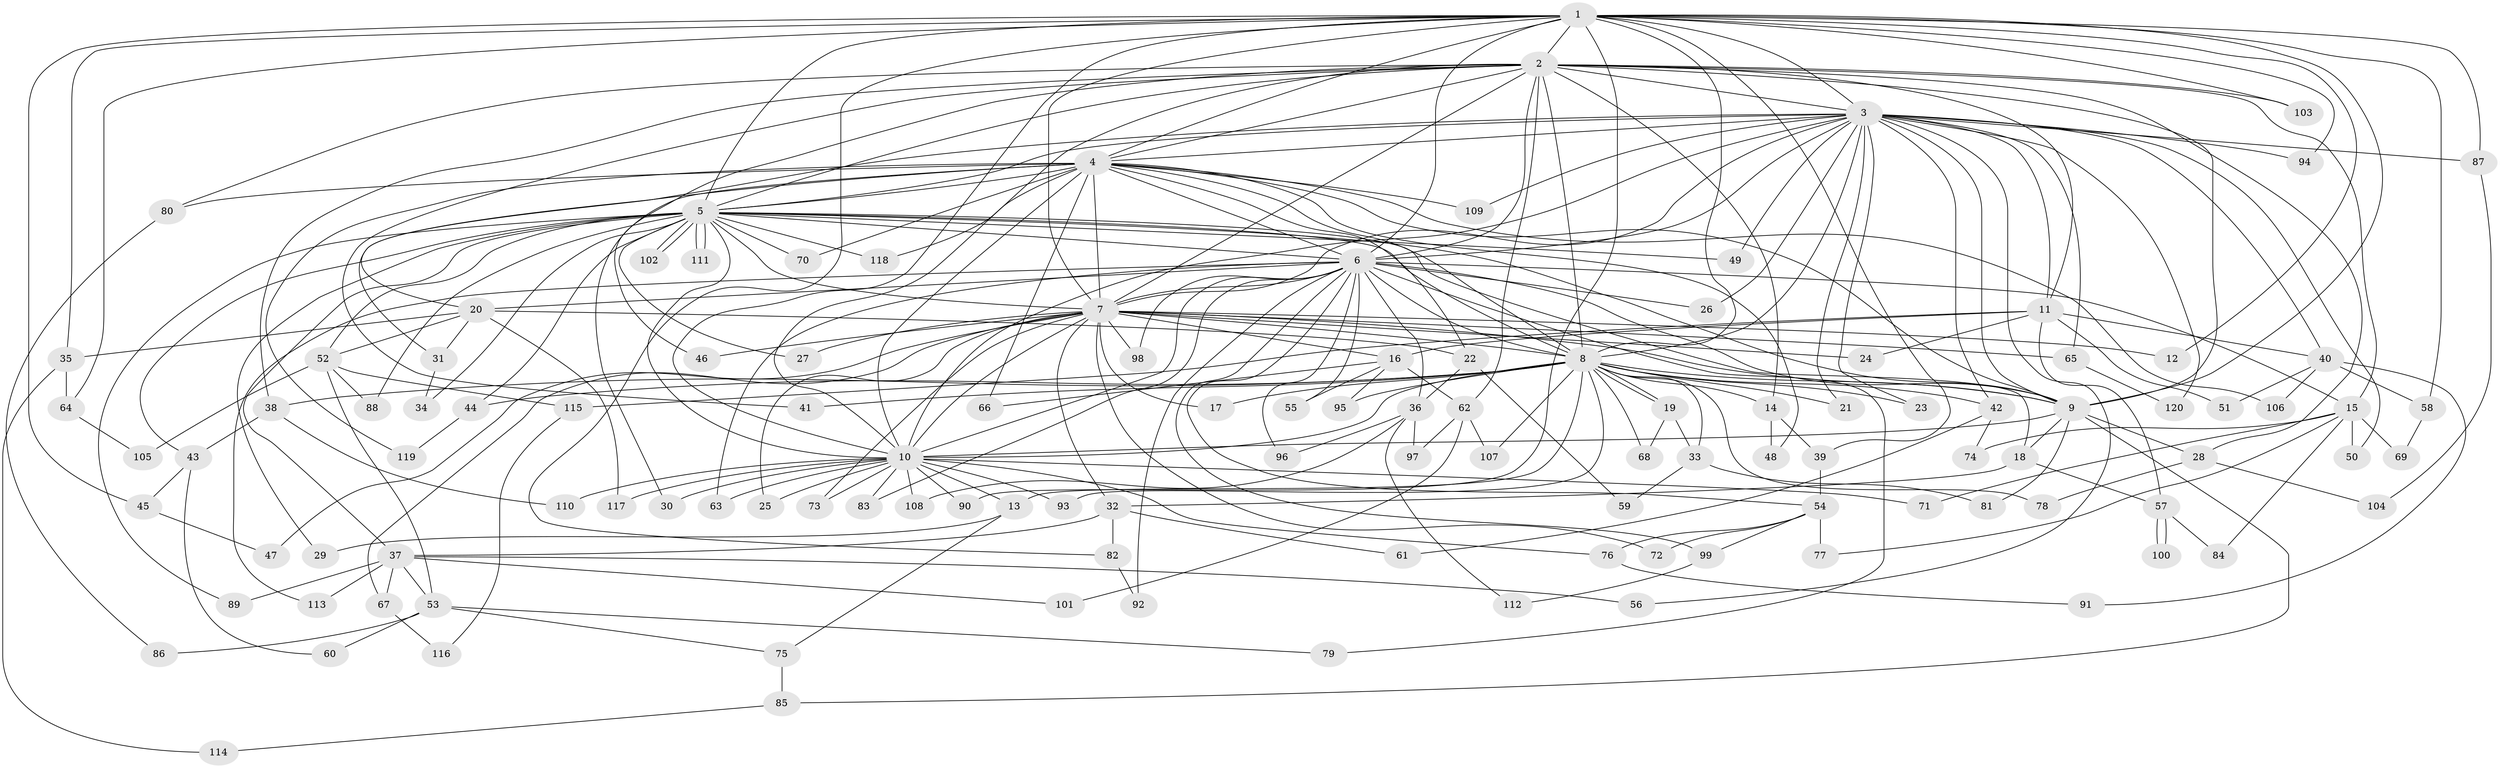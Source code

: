 // coarse degree distribution, {1: 0.3333333333333333, 2: 0.4791666666666667, 4: 0.0625, 3: 0.041666666666666664, 33: 0.020833333333333332, 7: 0.020833333333333332, 18: 0.020833333333333332, 22: 0.020833333333333332}
// Generated by graph-tools (version 1.1) at 2025/49/03/04/25 21:49:06]
// undirected, 120 vertices, 265 edges
graph export_dot {
graph [start="1"]
  node [color=gray90,style=filled];
  1;
  2;
  3;
  4;
  5;
  6;
  7;
  8;
  9;
  10;
  11;
  12;
  13;
  14;
  15;
  16;
  17;
  18;
  19;
  20;
  21;
  22;
  23;
  24;
  25;
  26;
  27;
  28;
  29;
  30;
  31;
  32;
  33;
  34;
  35;
  36;
  37;
  38;
  39;
  40;
  41;
  42;
  43;
  44;
  45;
  46;
  47;
  48;
  49;
  50;
  51;
  52;
  53;
  54;
  55;
  56;
  57;
  58;
  59;
  60;
  61;
  62;
  63;
  64;
  65;
  66;
  67;
  68;
  69;
  70;
  71;
  72;
  73;
  74;
  75;
  76;
  77;
  78;
  79;
  80;
  81;
  82;
  83;
  84;
  85;
  86;
  87;
  88;
  89;
  90;
  91;
  92;
  93;
  94;
  95;
  96;
  97;
  98;
  99;
  100;
  101;
  102;
  103;
  104;
  105;
  106;
  107;
  108;
  109;
  110;
  111;
  112;
  113;
  114;
  115;
  116;
  117;
  118;
  119;
  120;
  1 -- 2;
  1 -- 3;
  1 -- 4;
  1 -- 5;
  1 -- 6;
  1 -- 7;
  1 -- 8;
  1 -- 9;
  1 -- 10;
  1 -- 12;
  1 -- 35;
  1 -- 39;
  1 -- 45;
  1 -- 58;
  1 -- 64;
  1 -- 82;
  1 -- 87;
  1 -- 90;
  1 -- 94;
  1 -- 103;
  2 -- 3;
  2 -- 4;
  2 -- 5;
  2 -- 6;
  2 -- 7;
  2 -- 8;
  2 -- 9;
  2 -- 10;
  2 -- 11;
  2 -- 14;
  2 -- 15;
  2 -- 28;
  2 -- 38;
  2 -- 41;
  2 -- 46;
  2 -- 62;
  2 -- 80;
  2 -- 103;
  3 -- 4;
  3 -- 5;
  3 -- 6;
  3 -- 7;
  3 -- 8;
  3 -- 9;
  3 -- 10;
  3 -- 11;
  3 -- 20;
  3 -- 21;
  3 -- 23;
  3 -- 26;
  3 -- 40;
  3 -- 42;
  3 -- 49;
  3 -- 50;
  3 -- 56;
  3 -- 65;
  3 -- 87;
  3 -- 94;
  3 -- 109;
  3 -- 120;
  4 -- 5;
  4 -- 6;
  4 -- 7;
  4 -- 8;
  4 -- 9;
  4 -- 10;
  4 -- 22;
  4 -- 30;
  4 -- 31;
  4 -- 48;
  4 -- 66;
  4 -- 70;
  4 -- 80;
  4 -- 106;
  4 -- 109;
  4 -- 118;
  4 -- 119;
  5 -- 6;
  5 -- 7;
  5 -- 8;
  5 -- 9;
  5 -- 10;
  5 -- 18;
  5 -- 27;
  5 -- 29;
  5 -- 34;
  5 -- 37;
  5 -- 43;
  5 -- 44;
  5 -- 49;
  5 -- 52;
  5 -- 70;
  5 -- 88;
  5 -- 89;
  5 -- 102;
  5 -- 102;
  5 -- 111;
  5 -- 111;
  5 -- 118;
  6 -- 7;
  6 -- 8;
  6 -- 9;
  6 -- 10;
  6 -- 15;
  6 -- 20;
  6 -- 26;
  6 -- 36;
  6 -- 54;
  6 -- 55;
  6 -- 63;
  6 -- 79;
  6 -- 83;
  6 -- 92;
  6 -- 96;
  6 -- 98;
  6 -- 99;
  6 -- 113;
  7 -- 8;
  7 -- 9;
  7 -- 10;
  7 -- 12;
  7 -- 16;
  7 -- 17;
  7 -- 24;
  7 -- 25;
  7 -- 27;
  7 -- 32;
  7 -- 46;
  7 -- 47;
  7 -- 65;
  7 -- 67;
  7 -- 72;
  7 -- 73;
  7 -- 98;
  8 -- 9;
  8 -- 10;
  8 -- 13;
  8 -- 14;
  8 -- 17;
  8 -- 19;
  8 -- 19;
  8 -- 21;
  8 -- 23;
  8 -- 33;
  8 -- 38;
  8 -- 41;
  8 -- 42;
  8 -- 44;
  8 -- 68;
  8 -- 78;
  8 -- 93;
  8 -- 95;
  8 -- 107;
  9 -- 10;
  9 -- 18;
  9 -- 28;
  9 -- 81;
  9 -- 85;
  10 -- 13;
  10 -- 25;
  10 -- 30;
  10 -- 63;
  10 -- 71;
  10 -- 73;
  10 -- 76;
  10 -- 83;
  10 -- 90;
  10 -- 93;
  10 -- 108;
  10 -- 110;
  10 -- 117;
  11 -- 16;
  11 -- 24;
  11 -- 40;
  11 -- 51;
  11 -- 57;
  11 -- 115;
  13 -- 29;
  13 -- 75;
  14 -- 39;
  14 -- 48;
  15 -- 50;
  15 -- 69;
  15 -- 71;
  15 -- 74;
  15 -- 77;
  15 -- 84;
  16 -- 55;
  16 -- 62;
  16 -- 66;
  16 -- 95;
  18 -- 32;
  18 -- 57;
  19 -- 33;
  19 -- 68;
  20 -- 22;
  20 -- 31;
  20 -- 35;
  20 -- 52;
  20 -- 117;
  22 -- 36;
  22 -- 59;
  28 -- 78;
  28 -- 104;
  31 -- 34;
  32 -- 37;
  32 -- 61;
  32 -- 82;
  33 -- 59;
  33 -- 81;
  35 -- 64;
  35 -- 114;
  36 -- 96;
  36 -- 97;
  36 -- 108;
  36 -- 112;
  37 -- 53;
  37 -- 56;
  37 -- 67;
  37 -- 89;
  37 -- 101;
  37 -- 113;
  38 -- 43;
  38 -- 110;
  39 -- 54;
  40 -- 51;
  40 -- 58;
  40 -- 91;
  40 -- 106;
  42 -- 61;
  42 -- 74;
  43 -- 45;
  43 -- 60;
  44 -- 119;
  45 -- 47;
  52 -- 53;
  52 -- 88;
  52 -- 105;
  52 -- 115;
  53 -- 60;
  53 -- 75;
  53 -- 79;
  53 -- 86;
  54 -- 72;
  54 -- 76;
  54 -- 77;
  54 -- 99;
  57 -- 84;
  57 -- 100;
  57 -- 100;
  58 -- 69;
  62 -- 97;
  62 -- 101;
  62 -- 107;
  64 -- 105;
  65 -- 120;
  67 -- 116;
  75 -- 85;
  76 -- 91;
  80 -- 86;
  82 -- 92;
  85 -- 114;
  87 -- 104;
  99 -- 112;
  115 -- 116;
}
